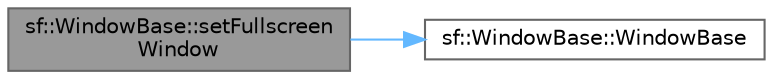 digraph "sf::WindowBase::setFullscreenWindow"
{
 // LATEX_PDF_SIZE
  bgcolor="transparent";
  edge [fontname=Helvetica,fontsize=10,labelfontname=Helvetica,labelfontsize=10];
  node [fontname=Helvetica,fontsize=10,shape=box,height=0.2,width=0.4];
  rankdir="LR";
  Node1 [id="Node000001",label="sf::WindowBase::setFullscreen\lWindow",height=0.2,width=0.4,color="gray40", fillcolor="grey60", style="filled", fontcolor="black",tooltip="Set a window as the fullscreen window."];
  Node1 -> Node2 [id="edge1_Node000001_Node000002",color="steelblue1",style="solid",tooltip=" "];
  Node2 [id="Node000002",label="sf::WindowBase::WindowBase",height=0.2,width=0.4,color="grey40", fillcolor="white", style="filled",URL="$classsf_1_1_window_base.html#a0cfe9d015cc95b89ef862c8d8050a964",tooltip="Default constructor."];
}
